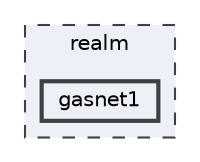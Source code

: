 digraph "/home/runner/work/realm/realm/realm-src/realm/gasnet1"
{
 // LATEX_PDF_SIZE
  bgcolor="transparent";
  edge [fontname=Helvetica,fontsize=10,labelfontname=Helvetica,labelfontsize=10];
  node [fontname=Helvetica,fontsize=10,shape=box,height=0.2,width=0.4];
  compound=true
  subgraph clusterdir_76d0aa56d6d0fcf837f4708a961e515b {
    graph [ bgcolor="#edf0f7", pencolor="grey25", label="realm", fontname=Helvetica,fontsize=10 style="filled,dashed", URL="dir_76d0aa56d6d0fcf837f4708a961e515b.html",tooltip=""]
  dir_ece7293e82618c6795e6775ba89b46f3 [label="gasnet1", fillcolor="#edf0f7", color="grey25", style="filled,bold", URL="dir_ece7293e82618c6795e6775ba89b46f3.html",tooltip=""];
  }
}
